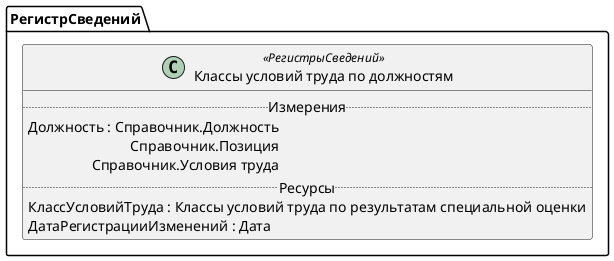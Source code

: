 ﻿@startuml КлассыУсловийТрудаПоДолжностям
'!include templates.wsd
'..\include templates.wsd
class РегистрСведений.КлассыУсловийТрудаПоДолжностям as "Классы условий труда по должностям" <<РегистрыСведений>>
{
..Измерения..
Должность : Справочник.Должность\rСправочник.Позиция\rСправочник.Условия труда
..Ресурсы..
КлассУсловийТруда : Классы условий труда по результатам специальной оценки
ДатаРегистрацииИзменений : Дата
}
@enduml

